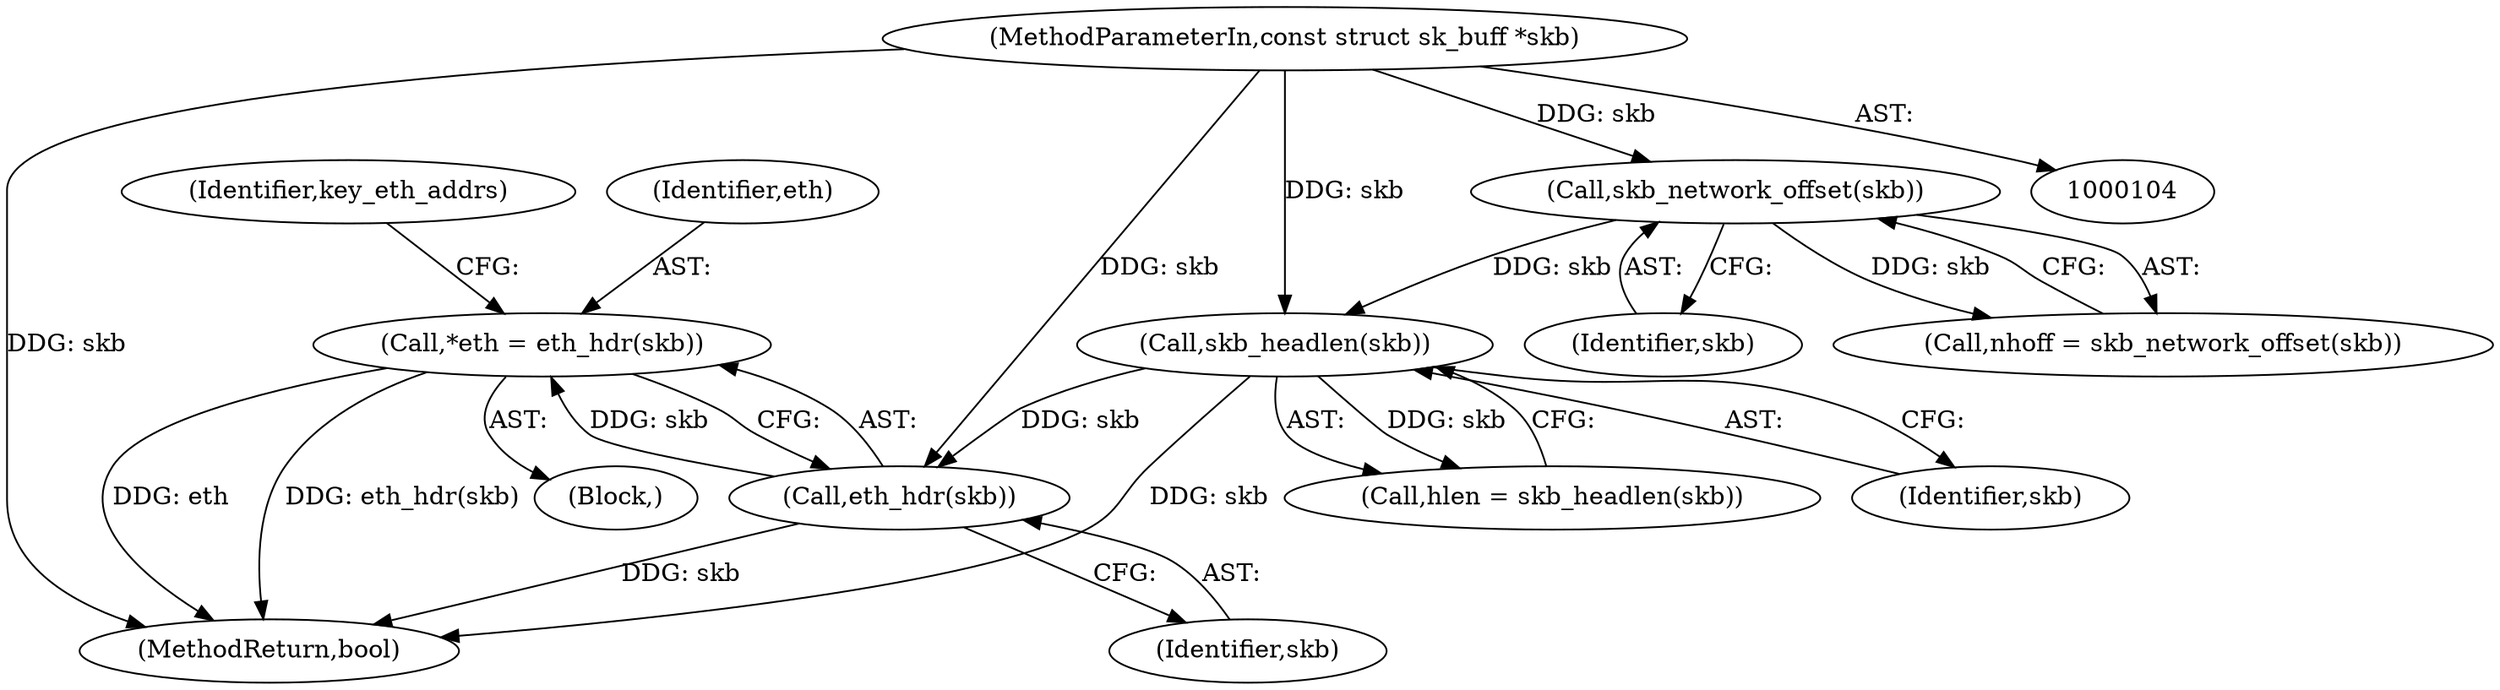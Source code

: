 digraph "0_linux_a6e544b0a88b53114bfa5a57e21b7be7a8dfc9d0@pointer" {
"1000167" [label="(Call,*eth = eth_hdr(skb))"];
"1000169" [label="(Call,eth_hdr(skb))"];
"1000147" [label="(Call,skb_headlen(skb))"];
"1000143" [label="(Call,skb_network_offset(skb))"];
"1000105" [label="(MethodParameterIn,const struct sk_buff *skb)"];
"1000167" [label="(Call,*eth = eth_hdr(skb))"];
"1000777" [label="(MethodReturn,bool)"];
"1000147" [label="(Call,skb_headlen(skb))"];
"1000145" [label="(Call,hlen = skb_headlen(skb))"];
"1000169" [label="(Call,eth_hdr(skb))"];
"1000105" [label="(MethodParameterIn,const struct sk_buff *skb)"];
"1000148" [label="(Identifier,skb)"];
"1000170" [label="(Identifier,skb)"];
"1000165" [label="(Block,)"];
"1000168" [label="(Identifier,eth)"];
"1000143" [label="(Call,skb_network_offset(skb))"];
"1000144" [label="(Identifier,skb)"];
"1000141" [label="(Call,nhoff = skb_network_offset(skb))"];
"1000173" [label="(Identifier,key_eth_addrs)"];
"1000167" -> "1000165"  [label="AST: "];
"1000167" -> "1000169"  [label="CFG: "];
"1000168" -> "1000167"  [label="AST: "];
"1000169" -> "1000167"  [label="AST: "];
"1000173" -> "1000167"  [label="CFG: "];
"1000167" -> "1000777"  [label="DDG: eth"];
"1000167" -> "1000777"  [label="DDG: eth_hdr(skb)"];
"1000169" -> "1000167"  [label="DDG: skb"];
"1000169" -> "1000170"  [label="CFG: "];
"1000170" -> "1000169"  [label="AST: "];
"1000169" -> "1000777"  [label="DDG: skb"];
"1000147" -> "1000169"  [label="DDG: skb"];
"1000105" -> "1000169"  [label="DDG: skb"];
"1000147" -> "1000145"  [label="AST: "];
"1000147" -> "1000148"  [label="CFG: "];
"1000148" -> "1000147"  [label="AST: "];
"1000145" -> "1000147"  [label="CFG: "];
"1000147" -> "1000777"  [label="DDG: skb"];
"1000147" -> "1000145"  [label="DDG: skb"];
"1000143" -> "1000147"  [label="DDG: skb"];
"1000105" -> "1000147"  [label="DDG: skb"];
"1000143" -> "1000141"  [label="AST: "];
"1000143" -> "1000144"  [label="CFG: "];
"1000144" -> "1000143"  [label="AST: "];
"1000141" -> "1000143"  [label="CFG: "];
"1000143" -> "1000141"  [label="DDG: skb"];
"1000105" -> "1000143"  [label="DDG: skb"];
"1000105" -> "1000104"  [label="AST: "];
"1000105" -> "1000777"  [label="DDG: skb"];
}
